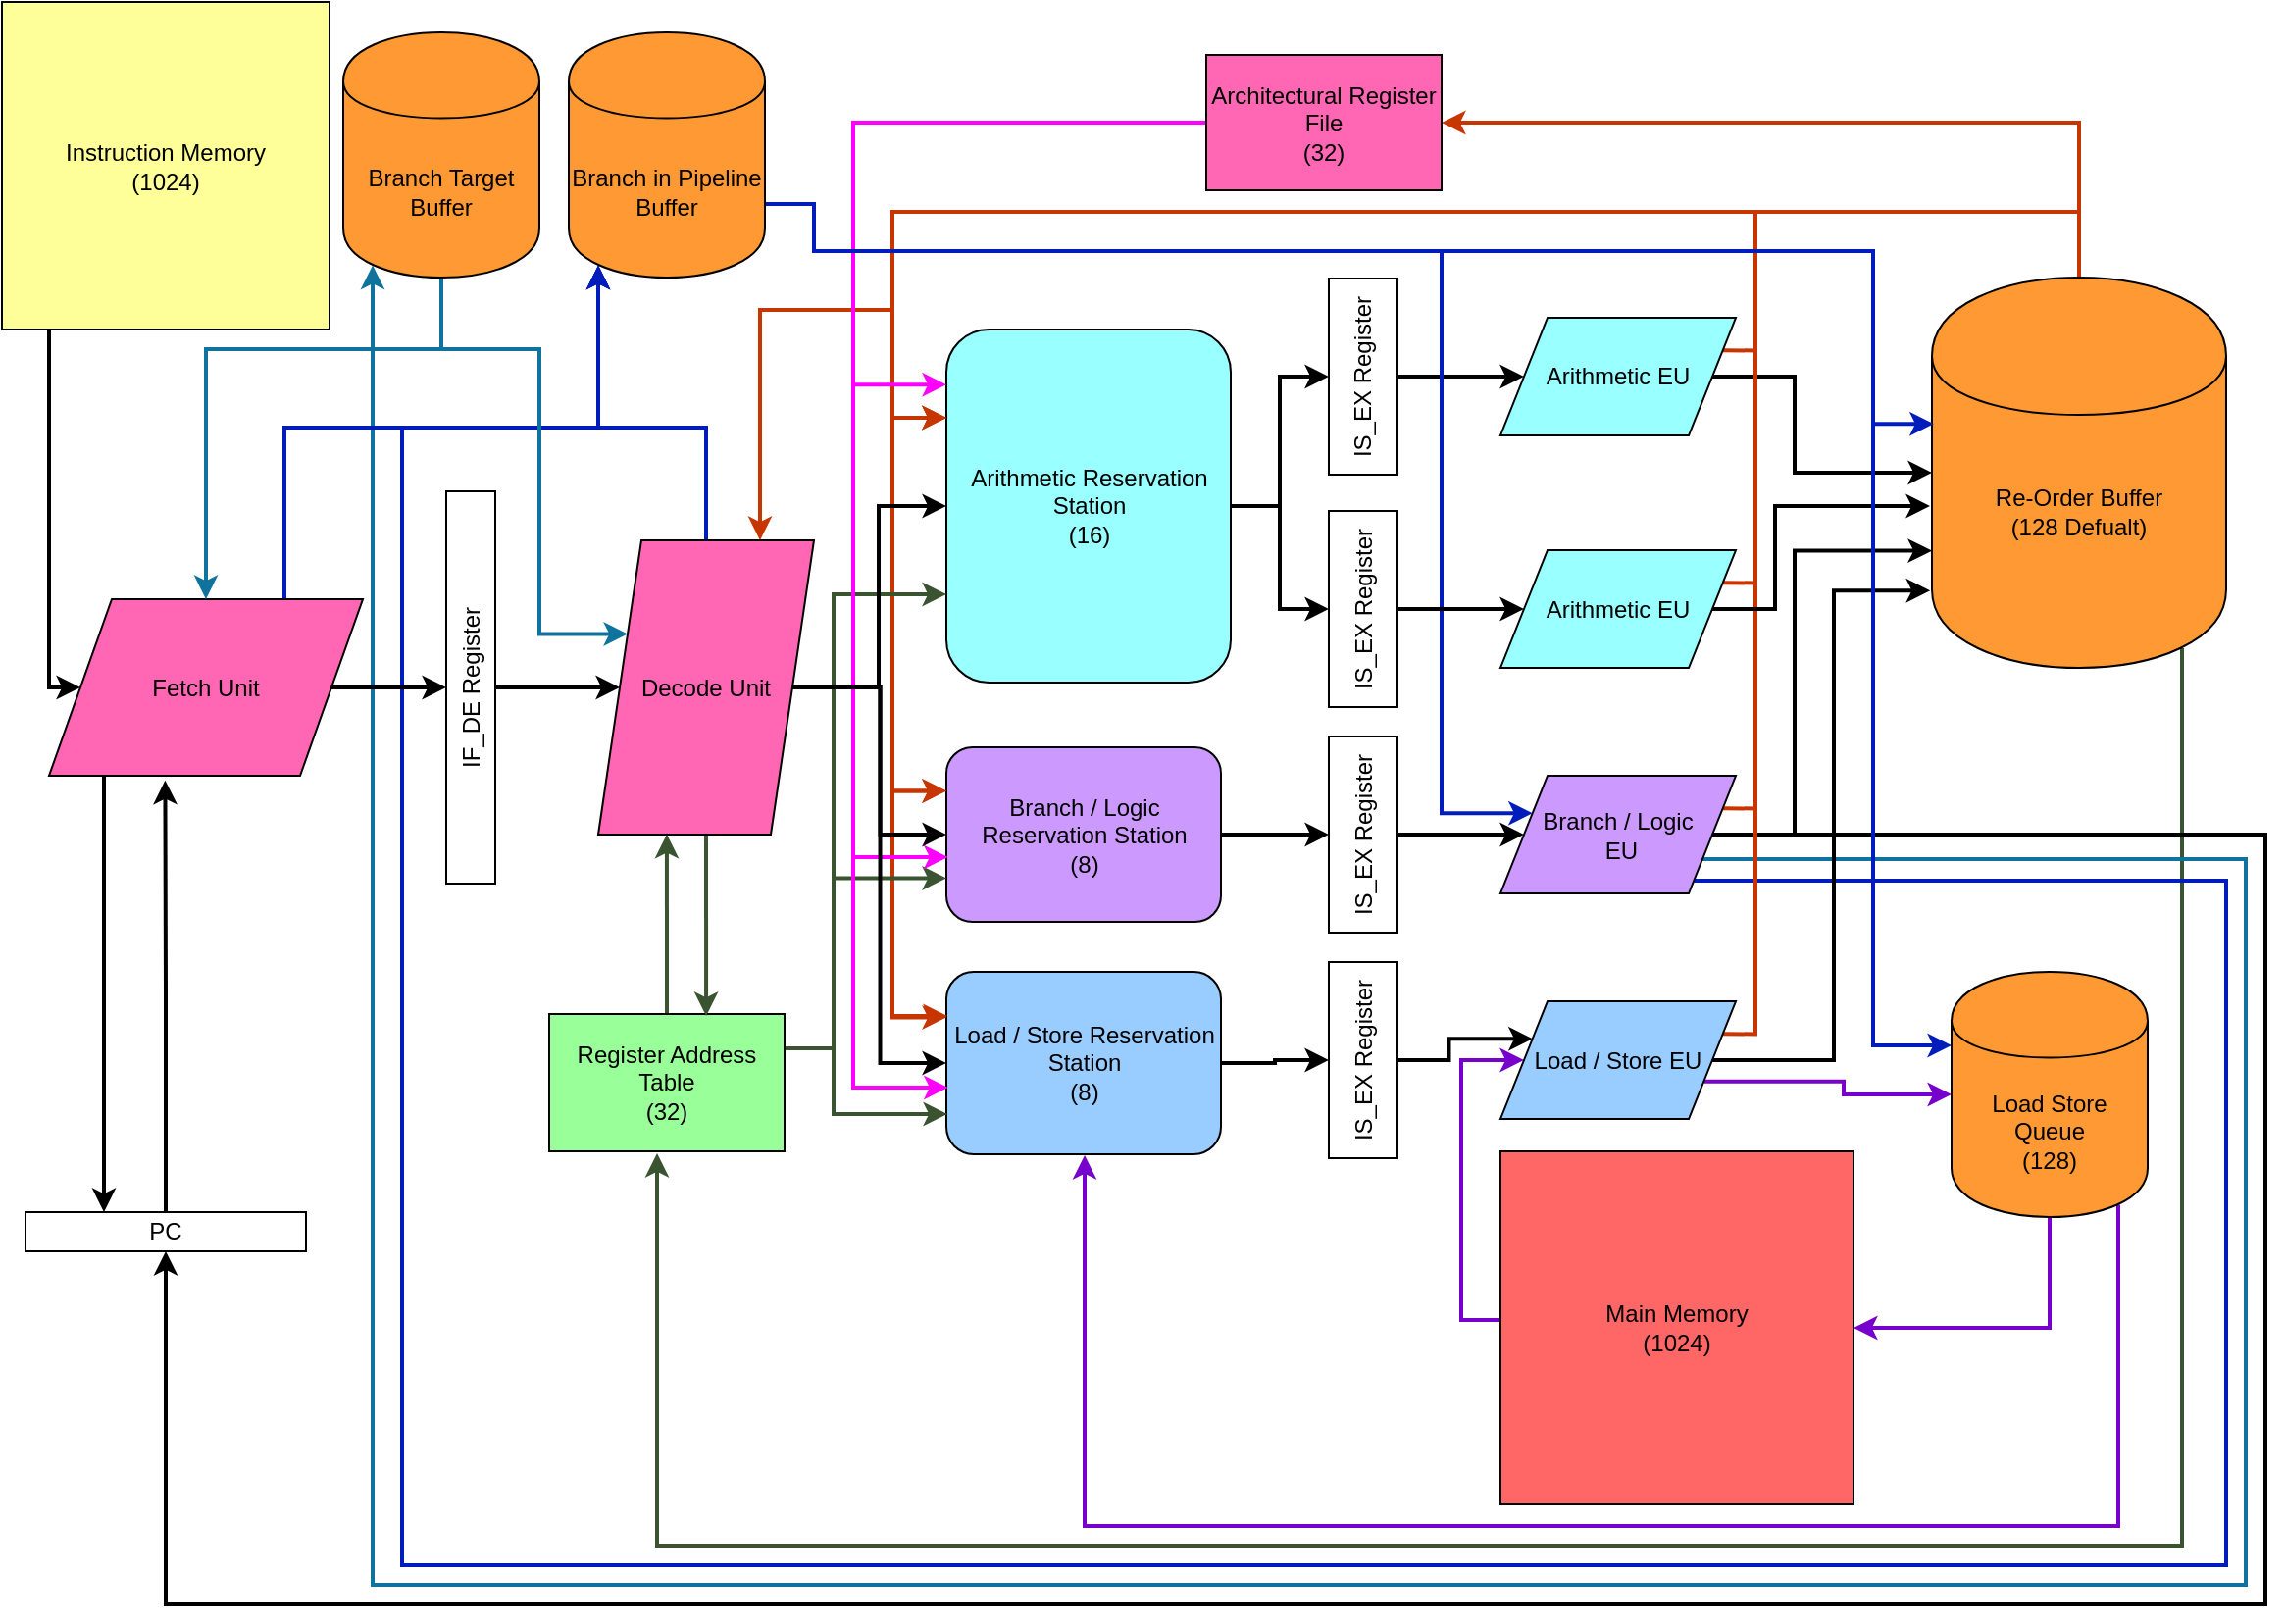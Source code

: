 <mxfile version="12.1.3" pages="1"><diagram id="PSaMQOH5r6qC8pOWn6gq" name="Page-1"><mxGraphModel dx="2928" dy="904" grid="1" gridSize="10" guides="1" tooltips="1" connect="1" arrows="1" fold="1" page="1" pageScale="1" pageWidth="1169" pageHeight="827" math="0" shadow="0"><root><mxCell id="0"/><mxCell id="1" parent="0"/><mxCell id="geoqaqK0Orhe7UIh-Iza-35" style="edgeStyle=orthogonalEdgeStyle;rounded=0;orthogonalLoop=1;jettySize=auto;html=1;entryX=0;entryY=0.5;entryDx=0;entryDy=0;strokeWidth=2;" edge="1" parent="1" source="geoqaqK0Orhe7UIh-Iza-1" target="geoqaqK0Orhe7UIh-Iza-21"><mxGeometry relative="1" as="geometry"><Array as="points"><mxPoint x="30" y="352"/></Array></mxGeometry></mxCell><mxCell id="geoqaqK0Orhe7UIh-Iza-1" value="Instruction Memory&lt;br&gt;(1024)" style="whiteSpace=wrap;html=1;aspect=fixed;fillColor=#FFFF99;" vertex="1" parent="1"><mxGeometry x="6" y="3" width="167" height="167" as="geometry"/></mxCell><mxCell id="geoqaqK0Orhe7UIh-Iza-36" style="edgeStyle=orthogonalEdgeStyle;rounded=0;orthogonalLoop=1;jettySize=auto;html=1;entryX=0.37;entryY=1.026;entryDx=0;entryDy=0;strokeWidth=2;entryPerimeter=0;" edge="1" parent="1" source="geoqaqK0Orhe7UIh-Iza-2" target="geoqaqK0Orhe7UIh-Iza-21"><mxGeometry relative="1" as="geometry"/></mxCell><mxCell id="geoqaqK0Orhe7UIh-Iza-2" value="PC" style="rounded=0;whiteSpace=wrap;html=1;fillColor=#FFFFFF;rotation=0;" vertex="1" parent="1"><mxGeometry x="18" y="620" width="143" height="20" as="geometry"/></mxCell><mxCell id="geoqaqK0Orhe7UIh-Iza-73" style="edgeStyle=orthogonalEdgeStyle;rounded=0;orthogonalLoop=1;jettySize=auto;html=1;exitX=0.009;exitY=0.463;exitDx=0;exitDy=0;entryX=0;entryY=0.5;entryDx=0;entryDy=0;fillColor=#aa00ff;strokeColor=#7700CC;strokeWidth=2;exitPerimeter=0;" edge="1" parent="1" source="geoqaqK0Orhe7UIh-Iza-3" target="geoqaqK0Orhe7UIh-Iza-13"><mxGeometry relative="1" as="geometry"><Array as="points"><mxPoint x="772" y="675"/><mxPoint x="750" y="675"/><mxPoint x="750" y="542"/></Array></mxGeometry></mxCell><mxCell id="geoqaqK0Orhe7UIh-Iza-3" value="Main Memory&lt;br&gt;(1024)" style="whiteSpace=wrap;html=1;aspect=fixed;fillColor=#FF6666;" vertex="1" parent="1"><mxGeometry x="770" y="589" width="180" height="180" as="geometry"/></mxCell><mxCell id="geoqaqK0Orhe7UIh-Iza-38" style="edgeStyle=orthogonalEdgeStyle;rounded=0;orthogonalLoop=1;jettySize=auto;html=1;exitX=0.5;exitY=1;exitDx=0;exitDy=0;entryX=0;entryY=0.5;entryDx=0;entryDy=0;strokeWidth=2;" edge="1" parent="1" source="geoqaqK0Orhe7UIh-Iza-4" target="geoqaqK0Orhe7UIh-Iza-22"><mxGeometry relative="1" as="geometry"/></mxCell><mxCell id="geoqaqK0Orhe7UIh-Iza-4" value="IF_DE Register" style="rounded=0;whiteSpace=wrap;html=1;fillColor=#FFFFFF;rotation=-90;" vertex="1" parent="1"><mxGeometry x="145" y="340" width="200" height="25" as="geometry"/></mxCell><mxCell id="geoqaqK0Orhe7UIh-Iza-50" style="edgeStyle=orthogonalEdgeStyle;rounded=0;orthogonalLoop=1;jettySize=auto;html=1;exitX=0.5;exitY=1;exitDx=0;exitDy=0;strokeWidth=2;" edge="1" parent="1" source="geoqaqK0Orhe7UIh-Iza-5" target="geoqaqK0Orhe7UIh-Iza-11"><mxGeometry relative="1" as="geometry"/></mxCell><mxCell id="geoqaqK0Orhe7UIh-Iza-5" value="IS_EX Register" style="rounded=0;whiteSpace=wrap;html=1;fillColor=#FFFFFF;rotation=-90;" vertex="1" parent="1"><mxGeometry x="650" y="176.5" width="100" height="35" as="geometry"/></mxCell><mxCell id="geoqaqK0Orhe7UIh-Iza-46" style="edgeStyle=orthogonalEdgeStyle;rounded=0;orthogonalLoop=1;jettySize=auto;html=1;exitX=1;exitY=0.5;exitDx=0;exitDy=0;entryX=0.5;entryY=0;entryDx=0;entryDy=0;strokeWidth=2;" edge="1" parent="1" source="geoqaqK0Orhe7UIh-Iza-6" target="geoqaqK0Orhe7UIh-Iza-5"><mxGeometry relative="1" as="geometry"/></mxCell><mxCell id="geoqaqK0Orhe7UIh-Iza-47" style="edgeStyle=orthogonalEdgeStyle;rounded=0;orthogonalLoop=1;jettySize=auto;html=1;exitX=1;exitY=0.5;exitDx=0;exitDy=0;entryX=0.5;entryY=0;entryDx=0;entryDy=0;strokeWidth=2;" edge="1" parent="1" source="geoqaqK0Orhe7UIh-Iza-6" target="geoqaqK0Orhe7UIh-Iza-30"><mxGeometry relative="1" as="geometry"/></mxCell><mxCell id="geoqaqK0Orhe7UIh-Iza-6" value="Arithmetic Reservation Station&lt;br&gt;(16)" style="rounded=1;whiteSpace=wrap;html=1;fillColor=#99FFFF;" vertex="1" parent="1"><mxGeometry x="487.5" y="170" width="145" height="180" as="geometry"/></mxCell><mxCell id="geoqaqK0Orhe7UIh-Iza-48" style="edgeStyle=orthogonalEdgeStyle;rounded=0;orthogonalLoop=1;jettySize=auto;html=1;exitX=1;exitY=0.5;exitDx=0;exitDy=0;entryX=0.5;entryY=0;entryDx=0;entryDy=0;strokeWidth=2;" edge="1" parent="1" source="geoqaqK0Orhe7UIh-Iza-7" target="geoqaqK0Orhe7UIh-Iza-32"><mxGeometry relative="1" as="geometry"/></mxCell><mxCell id="geoqaqK0Orhe7UIh-Iza-7" value="Load / Store Reservation Station&lt;br&gt;(8)" style="rounded=1;whiteSpace=wrap;html=1;fillColor=#99CCFF;" vertex="1" parent="1"><mxGeometry x="487.5" y="497.5" width="140" height="93" as="geometry"/></mxCell><mxCell id="geoqaqK0Orhe7UIh-Iza-49" style="edgeStyle=orthogonalEdgeStyle;rounded=0;orthogonalLoop=1;jettySize=auto;html=1;exitX=1;exitY=0.5;exitDx=0;exitDy=0;entryX=0.5;entryY=0;entryDx=0;entryDy=0;strokeWidth=2;" edge="1" parent="1" source="geoqaqK0Orhe7UIh-Iza-8" target="geoqaqK0Orhe7UIh-Iza-31"><mxGeometry relative="1" as="geometry"/></mxCell><mxCell id="geoqaqK0Orhe7UIh-Iza-8" value="Branch / Logic Reservation Station&lt;br&gt;(8)" style="rounded=1;whiteSpace=wrap;html=1;fillColor=#CC99FF;" vertex="1" parent="1"><mxGeometry x="487.5" y="383" width="140" height="89" as="geometry"/></mxCell><mxCell id="geoqaqK0Orhe7UIh-Iza-93" style="edgeStyle=orthogonalEdgeStyle;rounded=0;orthogonalLoop=1;jettySize=auto;html=1;exitX=0.5;exitY=0;exitDx=0;exitDy=0;entryX=0;entryY=0.25;entryDx=0;entryDy=0;fillColor=#fa6800;strokeColor=#C73500;strokeWidth=2;" edge="1" parent="1" source="geoqaqK0Orhe7UIh-Iza-9" target="geoqaqK0Orhe7UIh-Iza-6"><mxGeometry relative="1" as="geometry"><Array as="points"><mxPoint x="1065" y="110"/><mxPoint x="460" y="110"/><mxPoint x="460" y="215"/></Array></mxGeometry></mxCell><mxCell id="geoqaqK0Orhe7UIh-Iza-94" style="edgeStyle=orthogonalEdgeStyle;rounded=0;orthogonalLoop=1;jettySize=auto;html=1;exitX=0.5;exitY=0;exitDx=0;exitDy=0;entryX=0;entryY=0.25;entryDx=0;entryDy=0;fillColor=#fa6800;strokeColor=#C73500;strokeWidth=2;" edge="1" parent="1" source="geoqaqK0Orhe7UIh-Iza-9" target="geoqaqK0Orhe7UIh-Iza-8"><mxGeometry relative="1" as="geometry"><Array as="points"><mxPoint x="1065" y="110"/><mxPoint x="460" y="110"/><mxPoint x="460" y="406"/></Array></mxGeometry></mxCell><mxCell id="geoqaqK0Orhe7UIh-Iza-95" style="edgeStyle=orthogonalEdgeStyle;rounded=0;orthogonalLoop=1;jettySize=auto;html=1;exitX=0.5;exitY=0;exitDx=0;exitDy=0;entryX=0;entryY=0.25;entryDx=0;entryDy=0;fillColor=#fa6800;strokeColor=#C73500;strokeWidth=2;" edge="1" parent="1" source="geoqaqK0Orhe7UIh-Iza-9" target="geoqaqK0Orhe7UIh-Iza-7"><mxGeometry relative="1" as="geometry"><Array as="points"><mxPoint x="1065" y="110"/><mxPoint x="460" y="110"/><mxPoint x="460" y="521"/></Array></mxGeometry></mxCell><mxCell id="geoqaqK0Orhe7UIh-Iza-101" style="edgeStyle=orthogonalEdgeStyle;rounded=0;orthogonalLoop=1;jettySize=auto;html=1;exitX=0.85;exitY=0.95;exitDx=0;exitDy=0;exitPerimeter=0;strokeWidth=2;fillColor=#6d8764;strokeColor=#3A5431;" edge="1" parent="1" source="geoqaqK0Orhe7UIh-Iza-9"><mxGeometry relative="1" as="geometry"><mxPoint x="340" y="590" as="targetPoint"/><Array as="points"><mxPoint x="1118" y="790"/><mxPoint x="340" y="790"/></Array></mxGeometry></mxCell><mxCell id="geoqaqK0Orhe7UIh-Iza-102" style="edgeStyle=orthogonalEdgeStyle;rounded=0;orthogonalLoop=1;jettySize=auto;html=1;exitX=0.5;exitY=0;exitDx=0;exitDy=0;entryX=1;entryY=0.5;entryDx=0;entryDy=0;strokeWidth=2;fillColor=#fa6800;strokeColor=#C73500;" edge="1" parent="1" source="geoqaqK0Orhe7UIh-Iza-9" target="geoqaqK0Orhe7UIh-Iza-17"><mxGeometry relative="1" as="geometry"/></mxCell><mxCell id="geoqaqK0Orhe7UIh-Iza-115" style="edgeStyle=orthogonalEdgeStyle;rounded=0;orthogonalLoop=1;jettySize=auto;html=1;exitX=0.5;exitY=0;exitDx=0;exitDy=0;entryX=0.75;entryY=0;entryDx=0;entryDy=0;strokeColor=#C73500;strokeWidth=2;fillColor=#fa6800;" edge="1" parent="1" source="geoqaqK0Orhe7UIh-Iza-9" target="geoqaqK0Orhe7UIh-Iza-22"><mxGeometry relative="1" as="geometry"><Array as="points"><mxPoint x="1065" y="110"/><mxPoint x="460" y="110"/><mxPoint x="460" y="160"/><mxPoint x="393" y="160"/></Array></mxGeometry></mxCell><mxCell id="geoqaqK0Orhe7UIh-Iza-9" value="Re-Order Buffer&lt;br&gt;(128 Defualt)" style="shape=cylinder;whiteSpace=wrap;html=1;boundedLbl=1;backgroundOutline=1;fillColor=#FF9933;" vertex="1" parent="1"><mxGeometry x="990" y="143.5" width="150" height="199" as="geometry"/></mxCell><mxCell id="geoqaqK0Orhe7UIh-Iza-57" style="edgeStyle=orthogonalEdgeStyle;rounded=0;orthogonalLoop=1;jettySize=auto;html=1;exitX=1;exitY=0.5;exitDx=0;exitDy=0;entryX=0;entryY=0.5;entryDx=0;entryDy=0;strokeWidth=2;" edge="1" parent="1" source="geoqaqK0Orhe7UIh-Iza-11" target="geoqaqK0Orhe7UIh-Iza-9"><mxGeometry relative="1" as="geometry"><Array as="points"><mxPoint x="920" y="194"/><mxPoint x="920" y="243"/></Array></mxGeometry></mxCell><mxCell id="geoqaqK0Orhe7UIh-Iza-96" style="edgeStyle=orthogonalEdgeStyle;rounded=0;orthogonalLoop=1;jettySize=auto;html=1;exitX=1;exitY=0.25;exitDx=0;exitDy=0;entryX=0;entryY=0.25;entryDx=0;entryDy=0;strokeWidth=2;fillColor=#fa6800;strokeColor=#C73500;" edge="1" parent="1" source="geoqaqK0Orhe7UIh-Iza-11" target="geoqaqK0Orhe7UIh-Iza-6"><mxGeometry relative="1" as="geometry"><Array as="points"><mxPoint x="900" y="181"/><mxPoint x="900" y="110"/><mxPoint x="460" y="110"/><mxPoint x="460" y="215"/></Array></mxGeometry></mxCell><mxCell id="geoqaqK0Orhe7UIh-Iza-11" value="Arithmetic EU" style="shape=parallelogram;perimeter=parallelogramPerimeter;whiteSpace=wrap;html=1;fillColor=#99FFFF;" vertex="1" parent="1"><mxGeometry x="770" y="164" width="120" height="60" as="geometry"/></mxCell><mxCell id="geoqaqK0Orhe7UIh-Iza-66" style="edgeStyle=orthogonalEdgeStyle;rounded=0;orthogonalLoop=1;jettySize=auto;html=1;exitX=1;exitY=0.5;exitDx=0;exitDy=0;entryX=0;entryY=0.7;entryDx=0;entryDy=0;strokeWidth=2;" edge="1" parent="1" source="geoqaqK0Orhe7UIh-Iza-12" target="geoqaqK0Orhe7UIh-Iza-9"><mxGeometry relative="1" as="geometry"><Array as="points"><mxPoint x="920" y="427"/><mxPoint x="920" y="283"/></Array></mxGeometry></mxCell><mxCell id="geoqaqK0Orhe7UIh-Iza-99" style="edgeStyle=orthogonalEdgeStyle;rounded=0;orthogonalLoop=1;jettySize=auto;html=1;exitX=1;exitY=0.25;exitDx=0;exitDy=0;strokeWidth=2;entryX=0;entryY=0.25;entryDx=0;entryDy=0;fillColor=#fa6800;strokeColor=#C73500;" edge="1" parent="1" source="geoqaqK0Orhe7UIh-Iza-12" target="geoqaqK0Orhe7UIh-Iza-6"><mxGeometry relative="1" as="geometry"><mxPoint x="890" y="100.0" as="targetPoint"/><Array as="points"><mxPoint x="900" y="414"/><mxPoint x="900" y="110"/><mxPoint x="460" y="110"/><mxPoint x="460" y="215"/></Array></mxGeometry></mxCell><mxCell id="geoqaqK0Orhe7UIh-Iza-106" style="edgeStyle=orthogonalEdgeStyle;rounded=0;orthogonalLoop=1;jettySize=auto;html=1;exitX=1;exitY=0.5;exitDx=0;exitDy=0;strokeWidth=2;fillColor=#0050ef;strokeColor=#000000;entryX=0.5;entryY=1;entryDx=0;entryDy=0;" edge="1" parent="1" source="geoqaqK0Orhe7UIh-Iza-12" target="geoqaqK0Orhe7UIh-Iza-2"><mxGeometry relative="1" as="geometry"><mxPoint x="110" y="670" as="targetPoint"/><Array as="points"><mxPoint x="1160" y="428"/><mxPoint x="1160" y="820"/><mxPoint x="89" y="820"/></Array></mxGeometry></mxCell><mxCell id="geoqaqK0Orhe7UIh-Iza-108" style="edgeStyle=orthogonalEdgeStyle;rounded=0;orthogonalLoop=1;jettySize=auto;html=1;exitX=0.817;exitY=0.892;exitDx=0;exitDy=0;entryX=0.15;entryY=0.95;entryDx=0;entryDy=0;entryPerimeter=0;strokeWidth=2;fillColor=#0050ef;strokeColor=#001DBC;exitPerimeter=0;" edge="1" parent="1" source="geoqaqK0Orhe7UIh-Iza-12" target="geoqaqK0Orhe7UIh-Iza-25"><mxGeometry relative="1" as="geometry"><Array as="points"><mxPoint x="1140" y="451"/><mxPoint x="1140" y="800"/><mxPoint x="210" y="800"/><mxPoint x="210" y="220"/><mxPoint x="310" y="220"/></Array></mxGeometry></mxCell><mxCell id="geoqaqK0Orhe7UIh-Iza-114" style="edgeStyle=orthogonalEdgeStyle;rounded=0;orthogonalLoop=1;jettySize=auto;html=1;strokeColor=#10739e;strokeWidth=2;entryX=0.15;entryY=0.95;entryDx=0;entryDy=0;entryPerimeter=0;fillColor=#b1ddf0;" edge="1" parent="1" target="geoqaqK0Orhe7UIh-Iza-26"><mxGeometry relative="1" as="geometry"><mxPoint x="890" y="439.833" as="targetPoint"/><mxPoint x="870" y="440" as="sourcePoint"/><Array as="points"><mxPoint x="878" y="440"/><mxPoint x="1150" y="440"/><mxPoint x="1150" y="810"/><mxPoint x="195" y="810"/></Array></mxGeometry></mxCell><mxCell id="geoqaqK0Orhe7UIh-Iza-12" value="Branch / Logic&lt;br&gt;&amp;nbsp;EU" style="shape=parallelogram;perimeter=parallelogramPerimeter;whiteSpace=wrap;html=1;fillColor=#CC99FF;" vertex="1" parent="1"><mxGeometry x="770" y="397.5" width="120" height="60" as="geometry"/></mxCell><mxCell id="geoqaqK0Orhe7UIh-Iza-67" style="edgeStyle=orthogonalEdgeStyle;rounded=0;orthogonalLoop=1;jettySize=auto;html=1;exitX=1;exitY=0.5;exitDx=0;exitDy=0;entryX=-0.006;entryY=0.802;entryDx=0;entryDy=0;entryPerimeter=0;strokeWidth=2;" edge="1" parent="1" source="geoqaqK0Orhe7UIh-Iza-13" target="geoqaqK0Orhe7UIh-Iza-9"><mxGeometry relative="1" as="geometry"><Array as="points"><mxPoint x="940" y="542"/><mxPoint x="940" y="303"/></Array></mxGeometry></mxCell><mxCell id="geoqaqK0Orhe7UIh-Iza-70" style="edgeStyle=orthogonalEdgeStyle;rounded=0;orthogonalLoop=1;jettySize=auto;html=1;exitX=1;exitY=0.75;exitDx=0;exitDy=0;entryX=0;entryY=0.5;entryDx=0;entryDy=0;fillColor=#aa00ff;strokeColor=#7700CC;strokeWidth=2;" edge="1" parent="1" source="geoqaqK0Orhe7UIh-Iza-13" target="geoqaqK0Orhe7UIh-Iza-24"><mxGeometry relative="1" as="geometry"/></mxCell><mxCell id="geoqaqK0Orhe7UIh-Iza-100" style="edgeStyle=orthogonalEdgeStyle;rounded=0;orthogonalLoop=1;jettySize=auto;html=1;exitX=1;exitY=0.25;exitDx=0;exitDy=0;strokeWidth=2;fillColor=#fa6800;strokeColor=#C73500;" edge="1" parent="1" source="geoqaqK0Orhe7UIh-Iza-13"><mxGeometry relative="1" as="geometry"><mxPoint x="488" y="520" as="targetPoint"/><Array as="points"><mxPoint x="900" y="529"/><mxPoint x="900" y="110"/><mxPoint x="460" y="110"/><mxPoint x="460" y="520"/></Array></mxGeometry></mxCell><mxCell id="geoqaqK0Orhe7UIh-Iza-13" value="Load / Store EU" style="shape=parallelogram;perimeter=parallelogramPerimeter;whiteSpace=wrap;html=1;fillColor=#99CCFF;" vertex="1" parent="1"><mxGeometry x="770" y="512.5" width="120" height="60" as="geometry"/></mxCell><mxCell id="geoqaqK0Orhe7UIh-Iza-59" style="edgeStyle=orthogonalEdgeStyle;rounded=0;orthogonalLoop=1;jettySize=auto;html=1;exitX=1;exitY=0.5;exitDx=0;exitDy=0;strokeWidth=2;" edge="1" parent="1" source="geoqaqK0Orhe7UIh-Iza-14"><mxGeometry relative="1" as="geometry"><mxPoint x="989" y="260" as="targetPoint"/><Array as="points"><mxPoint x="910" y="312"/><mxPoint x="910" y="260"/></Array></mxGeometry></mxCell><mxCell id="geoqaqK0Orhe7UIh-Iza-98" style="edgeStyle=orthogonalEdgeStyle;rounded=0;orthogonalLoop=1;jettySize=auto;html=1;exitX=1;exitY=0.25;exitDx=0;exitDy=0;entryX=0;entryY=0.25;entryDx=0;entryDy=0;strokeWidth=2;fillColor=#fa6800;strokeColor=#C73500;" edge="1" parent="1" source="geoqaqK0Orhe7UIh-Iza-14" target="geoqaqK0Orhe7UIh-Iza-8"><mxGeometry relative="1" as="geometry"><Array as="points"><mxPoint x="900" y="299"/><mxPoint x="900" y="110"/><mxPoint x="460" y="110"/><mxPoint x="460" y="406"/></Array></mxGeometry></mxCell><mxCell id="geoqaqK0Orhe7UIh-Iza-14" value="Arithmetic EU" style="shape=parallelogram;perimeter=parallelogramPerimeter;whiteSpace=wrap;html=1;fillColor=#99FFFF;" vertex="1" parent="1"><mxGeometry x="770" y="282.5" width="120" height="60" as="geometry"/></mxCell><mxCell id="geoqaqK0Orhe7UIh-Iza-88" style="edgeStyle=orthogonalEdgeStyle;rounded=0;orthogonalLoop=1;jettySize=auto;html=1;exitX=0.5;exitY=0;exitDx=0;exitDy=0;entryX=0.318;entryY=0.999;entryDx=0;entryDy=0;entryPerimeter=0;strokeWidth=2;fillColor=#6d8764;strokeColor=#3A5431;" edge="1" parent="1" source="geoqaqK0Orhe7UIh-Iza-15" target="geoqaqK0Orhe7UIh-Iza-22"><mxGeometry relative="1" as="geometry"/></mxCell><mxCell id="geoqaqK0Orhe7UIh-Iza-90" style="edgeStyle=orthogonalEdgeStyle;rounded=0;orthogonalLoop=1;jettySize=auto;html=1;exitX=1;exitY=0.25;exitDx=0;exitDy=0;fillColor=#6d8764;strokeColor=#3A5431;strokeWidth=2;" edge="1" parent="1" source="geoqaqK0Orhe7UIh-Iza-15"><mxGeometry relative="1" as="geometry"><mxPoint x="488" y="570" as="targetPoint"/><Array as="points"><mxPoint x="430" y="537"/><mxPoint x="430" y="570"/><mxPoint x="488" y="570"/></Array></mxGeometry></mxCell><mxCell id="geoqaqK0Orhe7UIh-Iza-91" style="edgeStyle=orthogonalEdgeStyle;rounded=0;orthogonalLoop=1;jettySize=auto;html=1;exitX=1;exitY=0.25;exitDx=0;exitDy=0;entryX=0;entryY=0.75;entryDx=0;entryDy=0;fillColor=#6d8764;strokeColor=#3A5431;strokeWidth=2;" edge="1" parent="1" source="geoqaqK0Orhe7UIh-Iza-15" target="geoqaqK0Orhe7UIh-Iza-8"><mxGeometry relative="1" as="geometry"><Array as="points"><mxPoint x="430" y="537"/><mxPoint x="430" y="450"/></Array></mxGeometry></mxCell><mxCell id="geoqaqK0Orhe7UIh-Iza-92" style="edgeStyle=orthogonalEdgeStyle;rounded=0;orthogonalLoop=1;jettySize=auto;html=1;exitX=1;exitY=0.25;exitDx=0;exitDy=0;entryX=0;entryY=0.75;entryDx=0;entryDy=0;strokeWidth=2;fillColor=#6d8764;strokeColor=#3A5431;" edge="1" parent="1" source="geoqaqK0Orhe7UIh-Iza-15" target="geoqaqK0Orhe7UIh-Iza-6"><mxGeometry relative="1" as="geometry"><Array as="points"><mxPoint x="430" y="537"/><mxPoint x="430" y="305"/></Array></mxGeometry></mxCell><mxCell id="geoqaqK0Orhe7UIh-Iza-15" value="Register Address Table&lt;br&gt;(32)" style="rounded=0;whiteSpace=wrap;html=1;fillColor=#99FF99;" vertex="1" parent="1"><mxGeometry x="285" y="519" width="120" height="70" as="geometry"/></mxCell><mxCell id="geoqaqK0Orhe7UIh-Iza-117" style="edgeStyle=orthogonalEdgeStyle;rounded=0;orthogonalLoop=1;jettySize=auto;html=1;exitX=0;exitY=0.5;exitDx=0;exitDy=0;entryX=0;entryY=0.156;entryDx=0;entryDy=0;entryPerimeter=0;strokeColor=#FF00FF;strokeWidth=2;" edge="1" parent="1" source="geoqaqK0Orhe7UIh-Iza-17" target="geoqaqK0Orhe7UIh-Iza-6"><mxGeometry relative="1" as="geometry"><Array as="points"><mxPoint x="440" y="65"/><mxPoint x="440" y="198"/></Array></mxGeometry></mxCell><mxCell id="geoqaqK0Orhe7UIh-Iza-118" style="edgeStyle=orthogonalEdgeStyle;rounded=0;orthogonalLoop=1;jettySize=auto;html=1;exitX=0;exitY=0.5;exitDx=0;exitDy=0;entryX=0.006;entryY=0.629;entryDx=0;entryDy=0;entryPerimeter=0;strokeColor=#FF00FF;strokeWidth=2;" edge="1" parent="1" source="geoqaqK0Orhe7UIh-Iza-17" target="geoqaqK0Orhe7UIh-Iza-8"><mxGeometry relative="1" as="geometry"><Array as="points"><mxPoint x="440" y="65"/><mxPoint x="440" y="439"/></Array></mxGeometry></mxCell><mxCell id="geoqaqK0Orhe7UIh-Iza-119" style="edgeStyle=orthogonalEdgeStyle;rounded=0;orthogonalLoop=1;jettySize=auto;html=1;exitX=0;exitY=0.5;exitDx=0;exitDy=0;entryX=0.006;entryY=0.634;entryDx=0;entryDy=0;entryPerimeter=0;strokeColor=#FF00FF;strokeWidth=2;" edge="1" parent="1" source="geoqaqK0Orhe7UIh-Iza-17" target="geoqaqK0Orhe7UIh-Iza-7"><mxGeometry relative="1" as="geometry"><Array as="points"><mxPoint x="440" y="65"/><mxPoint x="440" y="557"/></Array></mxGeometry></mxCell><mxCell id="geoqaqK0Orhe7UIh-Iza-17" value="Architectural Register File&lt;br&gt;(32)" style="rounded=0;whiteSpace=wrap;html=1;fillColor=#FF66B3;" vertex="1" parent="1"><mxGeometry x="620" y="30" width="120" height="69" as="geometry"/></mxCell><mxCell id="geoqaqK0Orhe7UIh-Iza-39" style="edgeStyle=orthogonalEdgeStyle;rounded=0;orthogonalLoop=1;jettySize=auto;html=1;exitX=1;exitY=0.5;exitDx=0;exitDy=0;strokeWidth=2;" edge="1" parent="1" source="geoqaqK0Orhe7UIh-Iza-21" target="geoqaqK0Orhe7UIh-Iza-4"><mxGeometry relative="1" as="geometry"/></mxCell><mxCell id="geoqaqK0Orhe7UIh-Iza-82" style="edgeStyle=orthogonalEdgeStyle;rounded=0;orthogonalLoop=1;jettySize=auto;html=1;strokeWidth=2;" edge="1" parent="1"><mxGeometry relative="1" as="geometry"><mxPoint x="58" y="397" as="sourcePoint"/><mxPoint x="58" y="620" as="targetPoint"/></mxGeometry></mxCell><mxCell id="geoqaqK0Orhe7UIh-Iza-105" style="edgeStyle=orthogonalEdgeStyle;rounded=0;orthogonalLoop=1;jettySize=auto;html=1;exitX=0.75;exitY=0;exitDx=0;exitDy=0;entryX=0.15;entryY=0.95;entryDx=0;entryDy=0;entryPerimeter=0;strokeWidth=2;fillColor=#0050ef;strokeColor=#001DBC;" edge="1" parent="1" source="geoqaqK0Orhe7UIh-Iza-21" target="geoqaqK0Orhe7UIh-Iza-25"><mxGeometry relative="1" as="geometry"><Array as="points"><mxPoint x="150" y="220"/><mxPoint x="310" y="220"/></Array></mxGeometry></mxCell><mxCell id="geoqaqK0Orhe7UIh-Iza-21" value="Fetch Unit" style="shape=parallelogram;perimeter=parallelogramPerimeter;whiteSpace=wrap;html=1;fillColor=#FF66B3;" vertex="1" parent="1"><mxGeometry x="30" y="307.5" width="160" height="90" as="geometry"/></mxCell><mxCell id="geoqaqK0Orhe7UIh-Iza-42" style="edgeStyle=orthogonalEdgeStyle;rounded=0;orthogonalLoop=1;jettySize=auto;html=1;exitX=1;exitY=0.5;exitDx=0;exitDy=0;entryX=0;entryY=0.5;entryDx=0;entryDy=0;strokeWidth=2;" edge="1" parent="1" source="geoqaqK0Orhe7UIh-Iza-22" target="geoqaqK0Orhe7UIh-Iza-6"><mxGeometry relative="1" as="geometry"><Array as="points"><mxPoint x="453" y="352"/><mxPoint x="453" y="260"/></Array></mxGeometry></mxCell><mxCell id="geoqaqK0Orhe7UIh-Iza-44" style="edgeStyle=orthogonalEdgeStyle;rounded=0;orthogonalLoop=1;jettySize=auto;html=1;exitX=1;exitY=0.5;exitDx=0;exitDy=0;entryX=0;entryY=0.5;entryDx=0;entryDy=0;strokeWidth=2;" edge="1" parent="1" source="geoqaqK0Orhe7UIh-Iza-22" target="geoqaqK0Orhe7UIh-Iza-8"><mxGeometry relative="1" as="geometry"/></mxCell><mxCell id="geoqaqK0Orhe7UIh-Iza-65" style="edgeStyle=orthogonalEdgeStyle;rounded=0;orthogonalLoop=1;jettySize=auto;html=1;exitX=1;exitY=0.5;exitDx=0;exitDy=0;entryX=0;entryY=0.5;entryDx=0;entryDy=0;strokeWidth=2;" edge="1" parent="1" source="geoqaqK0Orhe7UIh-Iza-22" target="geoqaqK0Orhe7UIh-Iza-7"><mxGeometry relative="1" as="geometry"/></mxCell><mxCell id="geoqaqK0Orhe7UIh-Iza-89" style="edgeStyle=orthogonalEdgeStyle;rounded=0;orthogonalLoop=1;jettySize=auto;html=1;exitX=0.5;exitY=1;exitDx=0;exitDy=0;entryX=0.667;entryY=0.014;entryDx=0;entryDy=0;entryPerimeter=0;strokeWidth=2;fillColor=#6d8764;strokeColor=#3A5431;" edge="1" parent="1" source="geoqaqK0Orhe7UIh-Iza-22" target="geoqaqK0Orhe7UIh-Iza-15"><mxGeometry relative="1" as="geometry"/></mxCell><mxCell id="geoqaqK0Orhe7UIh-Iza-110" style="edgeStyle=orthogonalEdgeStyle;rounded=0;orthogonalLoop=1;jettySize=auto;html=1;exitX=0.5;exitY=0;exitDx=0;exitDy=0;entryX=0.15;entryY=0.95;entryDx=0;entryDy=0;entryPerimeter=0;strokeWidth=2;fillColor=#0050ef;strokeColor=#001DBC;" edge="1" parent="1" source="geoqaqK0Orhe7UIh-Iza-22" target="geoqaqK0Orhe7UIh-Iza-25"><mxGeometry relative="1" as="geometry"><Array as="points"><mxPoint x="365" y="220"/><mxPoint x="310" y="220"/></Array></mxGeometry></mxCell><mxCell id="geoqaqK0Orhe7UIh-Iza-22" value="Decode Unit" style="shape=parallelogram;perimeter=parallelogramPerimeter;whiteSpace=wrap;html=1;fillColor=#FF66B3;" vertex="1" parent="1"><mxGeometry x="310" y="277.5" width="110" height="150" as="geometry"/></mxCell><mxCell id="geoqaqK0Orhe7UIh-Iza-71" style="edgeStyle=orthogonalEdgeStyle;rounded=0;orthogonalLoop=1;jettySize=auto;html=1;exitX=0.5;exitY=1;exitDx=0;exitDy=0;entryX=1;entryY=0.5;entryDx=0;entryDy=0;strokeWidth=2;fillColor=#aa00ff;strokeColor=#7700CC;" edge="1" parent="1" source="geoqaqK0Orhe7UIh-Iza-24" target="geoqaqK0Orhe7UIh-Iza-3"><mxGeometry relative="1" as="geometry"/></mxCell><mxCell id="geoqaqK0Orhe7UIh-Iza-86" style="edgeStyle=orthogonalEdgeStyle;rounded=0;orthogonalLoop=1;jettySize=auto;html=1;exitX=0.85;exitY=0.95;exitDx=0;exitDy=0;exitPerimeter=0;strokeWidth=2;fillColor=#aa00ff;strokeColor=#7700CC;" edge="1" parent="1" source="geoqaqK0Orhe7UIh-Iza-24"><mxGeometry relative="1" as="geometry"><mxPoint x="558" y="591" as="targetPoint"/><Array as="points"><mxPoint x="1085" y="780"/><mxPoint x="558" y="780"/></Array></mxGeometry></mxCell><mxCell id="geoqaqK0Orhe7UIh-Iza-24" value="Load Store Queue&lt;br&gt;(128)" style="shape=cylinder;whiteSpace=wrap;html=1;boundedLbl=1;backgroundOutline=1;fillColor=#FF9933;" vertex="1" parent="1"><mxGeometry x="1000" y="497.5" width="100" height="125" as="geometry"/></mxCell><mxCell id="geoqaqK0Orhe7UIh-Iza-111" style="edgeStyle=orthogonalEdgeStyle;rounded=0;orthogonalLoop=1;jettySize=auto;html=1;exitX=1;exitY=0.7;exitDx=0;exitDy=0;entryX=0;entryY=0.25;entryDx=0;entryDy=0;strokeWidth=2;fillColor=#0050ef;strokeColor=#001DBC;" edge="1" parent="1" source="geoqaqK0Orhe7UIh-Iza-25" target="geoqaqK0Orhe7UIh-Iza-12"><mxGeometry relative="1" as="geometry"><Array as="points"><mxPoint x="420" y="106"/><mxPoint x="420" y="130"/><mxPoint x="740" y="130"/><mxPoint x="740" y="417"/></Array></mxGeometry></mxCell><mxCell id="geoqaqK0Orhe7UIh-Iza-112" style="edgeStyle=orthogonalEdgeStyle;rounded=0;orthogonalLoop=1;jettySize=auto;html=1;exitX=1;exitY=0.7;exitDx=0;exitDy=0;entryX=0.006;entryY=0.375;entryDx=0;entryDy=0;entryPerimeter=0;strokeWidth=2;fillColor=#0050ef;strokeColor=#001DBC;" edge="1" parent="1" source="geoqaqK0Orhe7UIh-Iza-25" target="geoqaqK0Orhe7UIh-Iza-9"><mxGeometry relative="1" as="geometry"><Array as="points"><mxPoint x="420" y="106"/><mxPoint x="420" y="130"/><mxPoint x="960" y="130"/><mxPoint x="960" y="218"/></Array></mxGeometry></mxCell><mxCell id="geoqaqK0Orhe7UIh-Iza-113" style="edgeStyle=orthogonalEdgeStyle;rounded=0;orthogonalLoop=1;jettySize=auto;html=1;entryX=0;entryY=0.3;entryDx=0;entryDy=0;strokeWidth=2;fillColor=#0050ef;strokeColor=#001DBC;" edge="1" parent="1" source="geoqaqK0Orhe7UIh-Iza-25" target="geoqaqK0Orhe7UIh-Iza-24"><mxGeometry relative="1" as="geometry"><Array as="points"><mxPoint x="420" y="106"/><mxPoint x="420" y="130"/><mxPoint x="960" y="130"/><mxPoint x="960" y="535"/></Array></mxGeometry></mxCell><mxCell id="geoqaqK0Orhe7UIh-Iza-25" value="Branch in Pipeline Buffer" style="shape=cylinder;whiteSpace=wrap;html=1;boundedLbl=1;backgroundOutline=1;fillColor=#FF9933;" vertex="1" parent="1"><mxGeometry x="295" y="18.5" width="100" height="125" as="geometry"/></mxCell><mxCell id="geoqaqK0Orhe7UIh-Iza-104" style="edgeStyle=orthogonalEdgeStyle;rounded=0;orthogonalLoop=1;jettySize=auto;html=1;exitX=0.5;exitY=1;exitDx=0;exitDy=0;strokeWidth=2;fillColor=#b1ddf0;strokeColor=#10739e;" edge="1" parent="1" source="geoqaqK0Orhe7UIh-Iza-26" target="geoqaqK0Orhe7UIh-Iza-21"><mxGeometry relative="1" as="geometry"><Array as="points"><mxPoint x="230" y="180"/><mxPoint x="110" y="180"/></Array></mxGeometry></mxCell><mxCell id="geoqaqK0Orhe7UIh-Iza-109" style="edgeStyle=orthogonalEdgeStyle;rounded=0;orthogonalLoop=1;jettySize=auto;html=1;exitX=0.5;exitY=1;exitDx=0;exitDy=0;entryX=0;entryY=0.25;entryDx=0;entryDy=0;strokeWidth=2;fillColor=#b1ddf0;strokeColor=#10739e;" edge="1" parent="1" source="geoqaqK0Orhe7UIh-Iza-26" target="geoqaqK0Orhe7UIh-Iza-22"><mxGeometry relative="1" as="geometry"><Array as="points"><mxPoint x="230" y="180"/><mxPoint x="280" y="180"/><mxPoint x="280" y="325"/></Array></mxGeometry></mxCell><mxCell id="geoqaqK0Orhe7UIh-Iza-26" value="Branch Target Buffer" style="shape=cylinder;whiteSpace=wrap;html=1;boundedLbl=1;backgroundOutline=1;fillColor=#FF9933;" vertex="1" parent="1"><mxGeometry x="180" y="18.5" width="100" height="125" as="geometry"/></mxCell><mxCell id="geoqaqK0Orhe7UIh-Iza-51" style="edgeStyle=orthogonalEdgeStyle;rounded=0;orthogonalLoop=1;jettySize=auto;html=1;exitX=0.5;exitY=1;exitDx=0;exitDy=0;entryX=0;entryY=0.5;entryDx=0;entryDy=0;strokeWidth=2;" edge="1" parent="1" source="geoqaqK0Orhe7UIh-Iza-30" target="geoqaqK0Orhe7UIh-Iza-14"><mxGeometry relative="1" as="geometry"/></mxCell><mxCell id="geoqaqK0Orhe7UIh-Iza-30" value="IS_EX Register" style="rounded=0;whiteSpace=wrap;html=1;fillColor=#FFFFFF;rotation=-90;" vertex="1" parent="1"><mxGeometry x="650" y="295" width="100" height="35" as="geometry"/></mxCell><mxCell id="geoqaqK0Orhe7UIh-Iza-53" style="edgeStyle=orthogonalEdgeStyle;rounded=0;orthogonalLoop=1;jettySize=auto;html=1;exitX=0.5;exitY=1;exitDx=0;exitDy=0;entryX=0;entryY=0.5;entryDx=0;entryDy=0;strokeWidth=2;" edge="1" parent="1" source="geoqaqK0Orhe7UIh-Iza-31" target="geoqaqK0Orhe7UIh-Iza-12"><mxGeometry relative="1" as="geometry"/></mxCell><mxCell id="geoqaqK0Orhe7UIh-Iza-31" value="IS_EX Register" style="rounded=0;whiteSpace=wrap;html=1;fillColor=#FFFFFF;rotation=-90;" vertex="1" parent="1"><mxGeometry x="650" y="410" width="100" height="35" as="geometry"/></mxCell><mxCell id="geoqaqK0Orhe7UIh-Iza-52" style="edgeStyle=orthogonalEdgeStyle;rounded=0;orthogonalLoop=1;jettySize=auto;html=1;exitX=0.5;exitY=1;exitDx=0;exitDy=0;entryX=0;entryY=0.25;entryDx=0;entryDy=0;strokeWidth=2;" edge="1" parent="1" source="geoqaqK0Orhe7UIh-Iza-32" target="geoqaqK0Orhe7UIh-Iza-13"><mxGeometry relative="1" as="geometry"/></mxCell><mxCell id="geoqaqK0Orhe7UIh-Iza-32" value="IS_EX Register" style="rounded=0;whiteSpace=wrap;html=1;fillColor=#FFFFFF;rotation=-90;" vertex="1" parent="1"><mxGeometry x="650" y="525" width="100" height="35" as="geometry"/></mxCell></root></mxGraphModel></diagram></mxfile>
